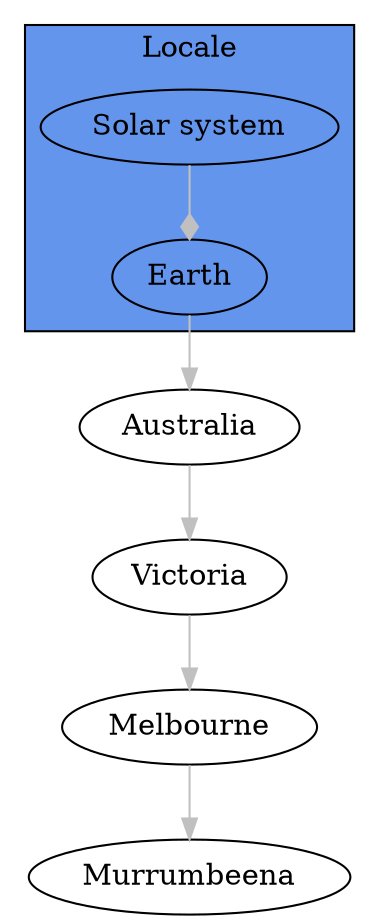 digraph Perl
{
graph [ rankdir="TB" ]
node [ shape="oval" ]
edge [ color="grey" ]

subgraph "cluster_1"
{
graph [ bgcolor="cornflowerblue" label="Locale" rankdir="TB" ]
node [ shape="oval" ]
edge [ color="grey" ]

"Solar system"
"Earth"
}
"Australia"
"Victoria"
"Melbourne"
"Murrumbeena"
"Solar system" -> "Earth" [ arrowhead="diamond" label="" ]
"Earth" -> "Australia" [ label="" ]
"Australia" -> "Victoria" [ label="" ]
"Victoria" -> "Melbourne" [ label="" ]
"Melbourne" -> "Murrumbeena" [ label="" ]
}
